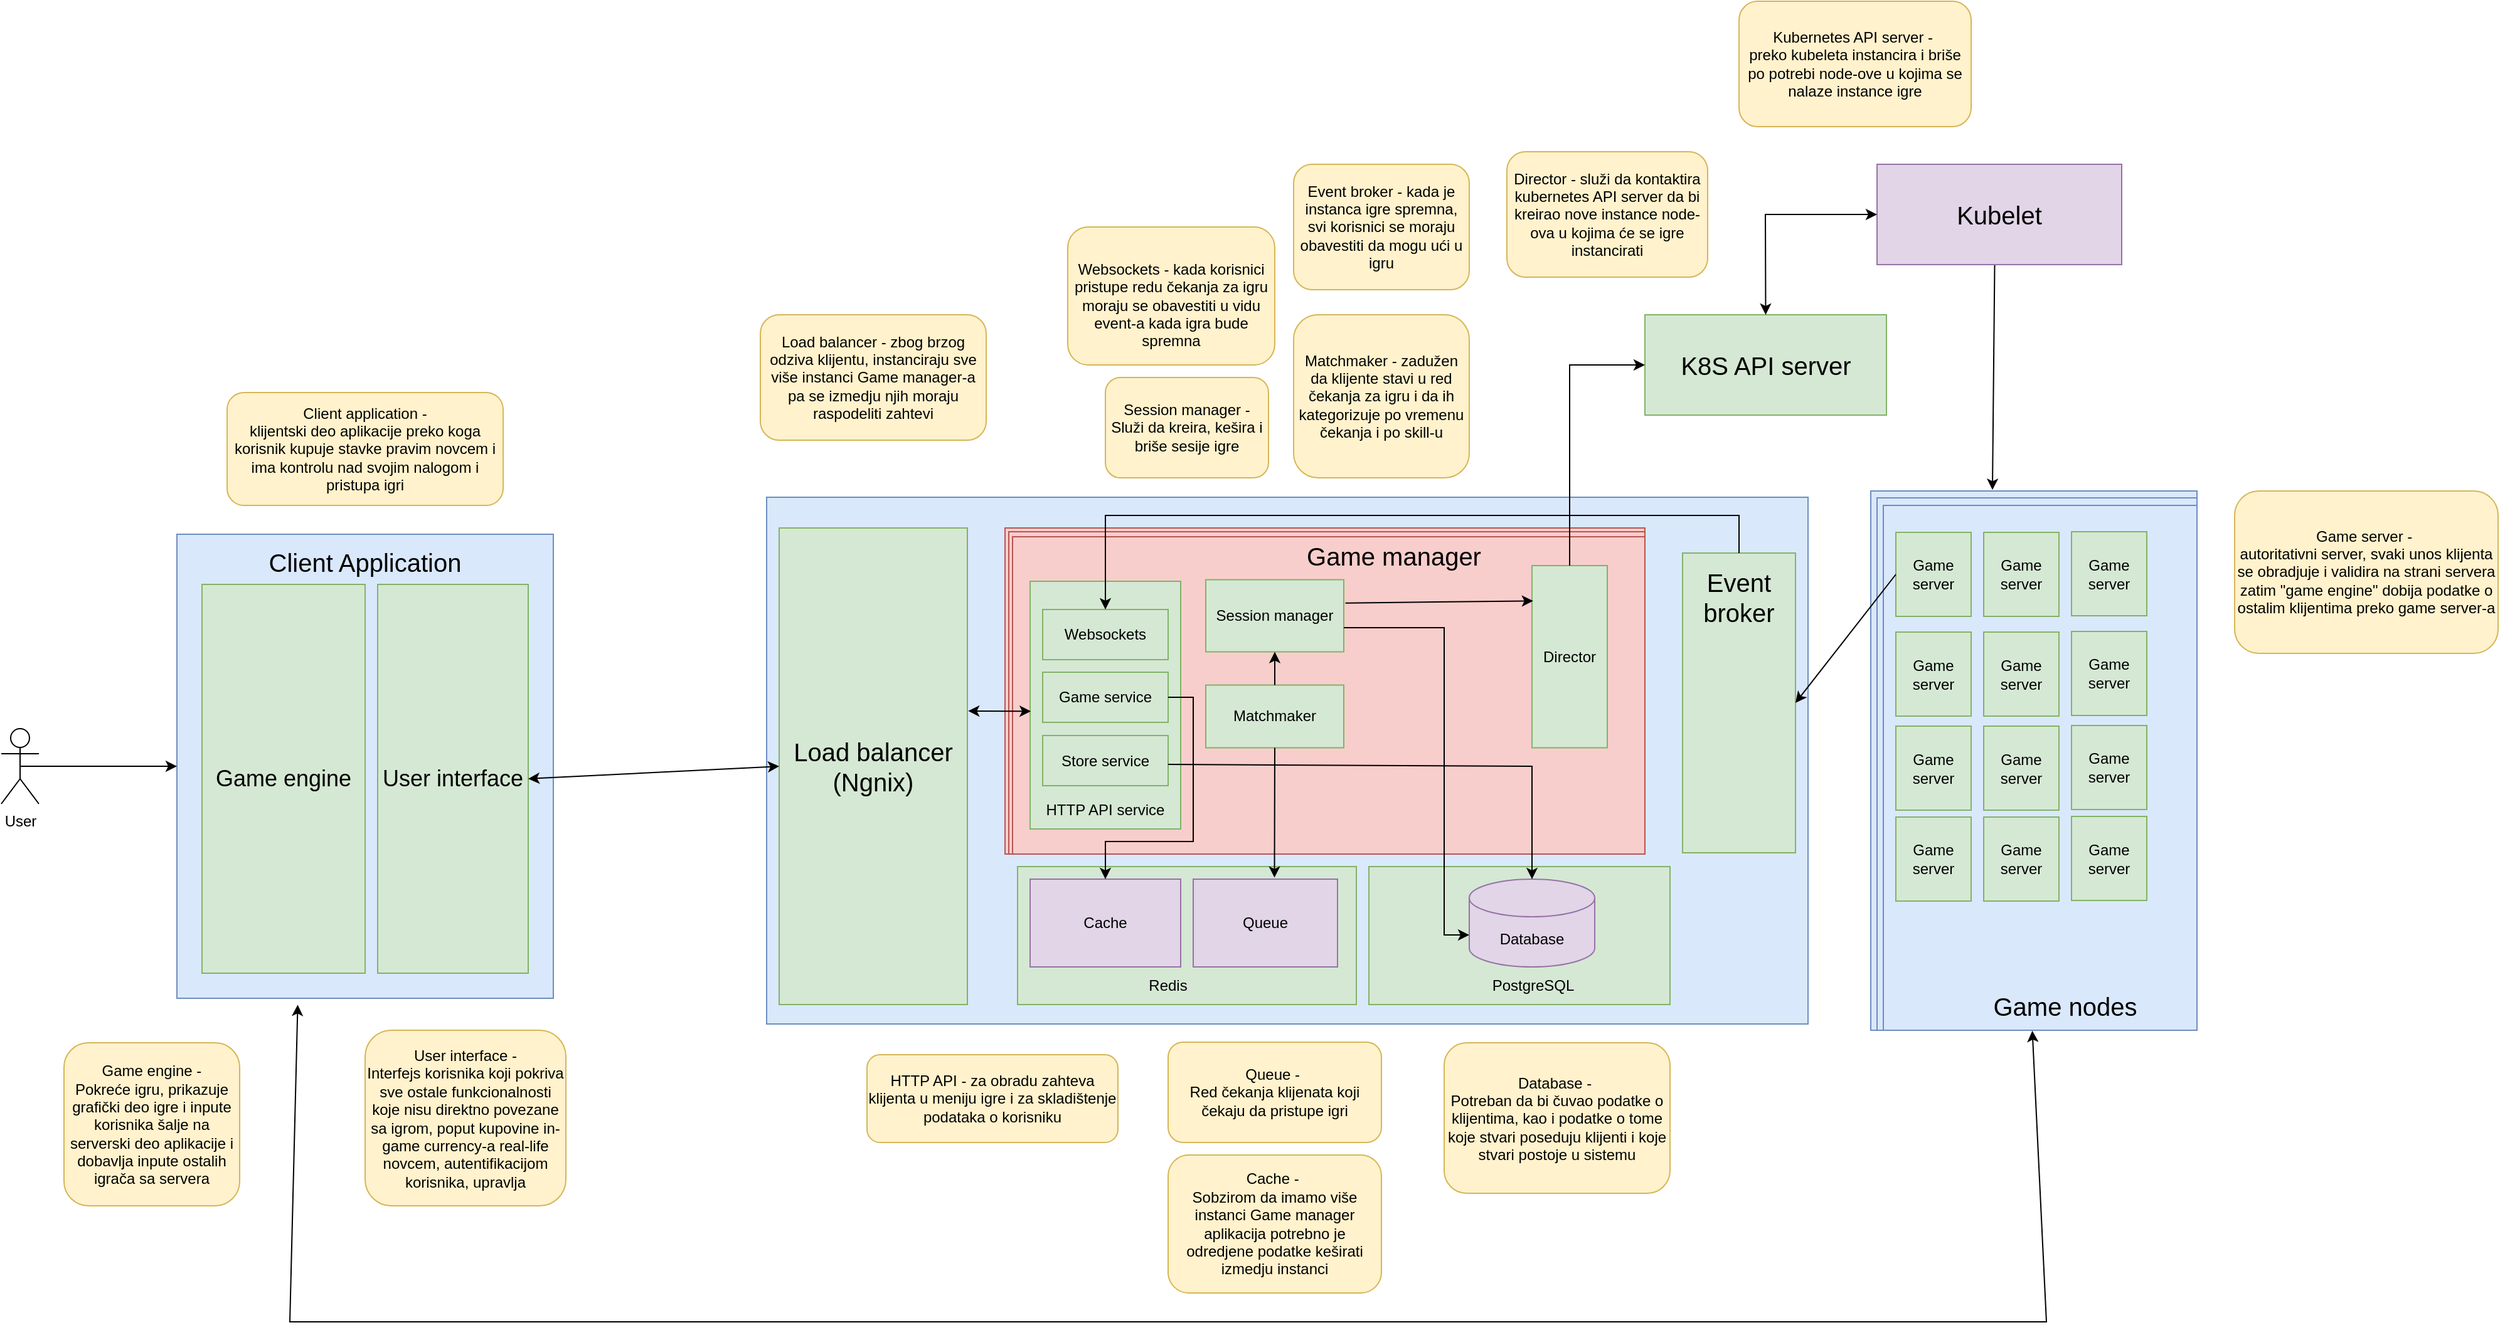 <mxfile version="20.7.4" type="device"><diagram name="Page-1" id="heGdKnZNaVq7fBhHHGBP"><mxGraphModel dx="2922" dy="2408" grid="1" gridSize="10" guides="1" tooltips="1" connect="1" arrows="1" fold="1" page="1" pageScale="1" pageWidth="850" pageHeight="1100" math="0" shadow="0"><root><mxCell id="0"/><mxCell id="1" parent="0"/><mxCell id="wHzf53XByB89m6P2EL0K-8" value="" style="rounded=0;whiteSpace=wrap;html=1;fillColor=#dae8fc;strokeColor=#6c8ebf;" parent="1" vertex="1"><mxGeometry x="-10" y="275" width="300" height="370" as="geometry"/></mxCell><mxCell id="wHzf53XByB89m6P2EL0K-10" style="edgeStyle=orthogonalEdgeStyle;rounded=0;orthogonalLoop=1;jettySize=auto;html=1;exitX=0.5;exitY=0.5;exitDx=0;exitDy=0;exitPerimeter=0;entryX=0;entryY=0.5;entryDx=0;entryDy=0;" parent="1" source="wHzf53XByB89m6P2EL0K-9" target="wHzf53XByB89m6P2EL0K-8" edge="1"><mxGeometry relative="1" as="geometry"/></mxCell><mxCell id="wHzf53XByB89m6P2EL0K-9" value="User" style="shape=umlActor;verticalLabelPosition=bottom;verticalAlign=top;html=1;outlineConnect=0;" parent="1" vertex="1"><mxGeometry x="-150" y="430" width="30" height="60" as="geometry"/></mxCell><mxCell id="wHzf53XByB89m6P2EL0K-12" value="Game engine" style="rounded=0;whiteSpace=wrap;html=1;fontSize=18;fillColor=#d5e8d4;strokeColor=#82b366;" parent="1" vertex="1"><mxGeometry x="10" y="315" width="130" height="310" as="geometry"/></mxCell><mxCell id="wHzf53XByB89m6P2EL0K-13" value="User interface" style="rounded=0;whiteSpace=wrap;html=1;fontSize=18;fillColor=#d5e8d4;strokeColor=#82b366;" parent="1" vertex="1"><mxGeometry x="150" y="315" width="120" height="310" as="geometry"/></mxCell><mxCell id="wHzf53XByB89m6P2EL0K-14" value="Client Application" style="text;html=1;strokeColor=none;fillColor=none;align=center;verticalAlign=middle;whiteSpace=wrap;rounded=0;fontSize=20;" parent="1" vertex="1"><mxGeometry x="55" y="287" width="170" height="20" as="geometry"/></mxCell><mxCell id="wHzf53XByB89m6P2EL0K-15" style="edgeStyle=orthogonalEdgeStyle;rounded=0;orthogonalLoop=1;jettySize=auto;html=1;exitX=0.5;exitY=1;exitDx=0;exitDy=0;" parent="1" source="wHzf53XByB89m6P2EL0K-14" target="wHzf53XByB89m6P2EL0K-14" edge="1"><mxGeometry relative="1" as="geometry"/></mxCell><mxCell id="wHzf53XByB89m6P2EL0K-18" value="Client application -&lt;br style=&quot;border-color: var(--border-color);&quot;&gt;klijentski deo aplikacije preko koga korisnik kupuje stavke pravim novcem i ima kontrolu nad svojim nalogom i pristupa igri" style="rounded=1;whiteSpace=wrap;html=1;fillColor=#fff2cc;strokeColor=#d6b656;" parent="1" vertex="1"><mxGeometry x="30" y="162" width="220" height="90" as="geometry"/></mxCell><mxCell id="wHzf53XByB89m6P2EL0K-19" value="Game engine -&lt;br&gt;Pokreće igru, prikazuje grafički deo igre i inpute korisnika šalje na serverski deo aplikacije i dobavlja inpute ostalih igrača sa servera" style="rounded=1;whiteSpace=wrap;html=1;fillColor=#fff2cc;strokeColor=#d6b656;" parent="1" vertex="1"><mxGeometry x="-100" y="680.5" width="140" height="130" as="geometry"/></mxCell><mxCell id="wHzf53XByB89m6P2EL0K-21" value="User interface -&lt;br&gt;Interfejs korisnika koji pokriva sve ostale funkcionalnosti koje nisu direktno povezane sa igrom, poput kupovine in-game currency-a real-life novcem, autentifikacijom korisnika, upravlja" style="rounded=1;whiteSpace=wrap;html=1;fillColor=#fff2cc;strokeColor=#d6b656;" parent="1" vertex="1"><mxGeometry x="140" y="670.5" width="160" height="140" as="geometry"/></mxCell><mxCell id="wHzf53XByB89m6P2EL0K-24" value="" style="rounded=0;whiteSpace=wrap;html=1;fillColor=#dae8fc;strokeColor=#6c8ebf;" parent="1" vertex="1"><mxGeometry x="460" y="245.5" width="830" height="420" as="geometry"/></mxCell><mxCell id="wHzf53XByB89m6P2EL0K-27" value="" style="rounded=0;whiteSpace=wrap;html=1;fillColor=#f8cecc;strokeColor=#b85450;" parent="1" vertex="1"><mxGeometry x="650" y="270" width="510" height="260" as="geometry"/></mxCell><mxCell id="wHzf53XByB89m6P2EL0K-28" value="" style="rounded=0;whiteSpace=wrap;html=1;fillColor=#f8cecc;strokeColor=#b85450;" parent="1" vertex="1"><mxGeometry x="653" y="273" width="507" height="257" as="geometry"/></mxCell><mxCell id="wHzf53XByB89m6P2EL0K-29" value="" style="rounded=0;whiteSpace=wrap;html=1;fillColor=#f8cecc;strokeColor=#b85450;" parent="1" vertex="1"><mxGeometry x="656" y="277" width="504" height="253" as="geometry"/></mxCell><mxCell id="wHzf53XByB89m6P2EL0K-30" value="" style="rounded=0;whiteSpace=wrap;html=1;fillColor=#d5e8d4;strokeColor=#82b366;" parent="1" vertex="1"><mxGeometry x="670" y="312.5" width="120" height="197.5" as="geometry"/></mxCell><mxCell id="wHzf53XByB89m6P2EL0K-31" value="" style="rounded=0;whiteSpace=wrap;html=1;fillColor=#d5e8d4;strokeColor=#82b366;" parent="1" vertex="1"><mxGeometry x="660" y="540" width="270" height="110" as="geometry"/></mxCell><mxCell id="wHzf53XByB89m6P2EL0K-32" value="" style="rounded=0;whiteSpace=wrap;html=1;fillColor=#d5e8d4;strokeColor=#82b366;" parent="1" vertex="1"><mxGeometry x="940" y="540" width="240" height="110" as="geometry"/></mxCell><mxCell id="wHzf53XByB89m6P2EL0K-26" value="Database" style="shape=cylinder3;whiteSpace=wrap;html=1;boundedLbl=1;backgroundOutline=1;size=15;fillColor=#e1d5e7;strokeColor=#9673a6;" parent="1" vertex="1"><mxGeometry x="1020" y="550" width="100" height="70" as="geometry"/></mxCell><mxCell id="wHzf53XByB89m6P2EL0K-33" value="Cache" style="rounded=0;whiteSpace=wrap;html=1;fillColor=#e1d5e7;strokeColor=#9673a6;" parent="1" vertex="1"><mxGeometry x="670" y="550" width="120" height="70" as="geometry"/></mxCell><mxCell id="wHzf53XByB89m6P2EL0K-34" value="Queue" style="rounded=0;whiteSpace=wrap;html=1;fillColor=#e1d5e7;strokeColor=#9673a6;" parent="1" vertex="1"><mxGeometry x="800" y="550" width="115" height="70" as="geometry"/></mxCell><mxCell id="wHzf53XByB89m6P2EL0K-35" value="" style="rounded=0;whiteSpace=wrap;html=1;fillColor=#dae8fc;strokeColor=#6c8ebf;" parent="1" vertex="1"><mxGeometry x="1340" y="240.5" width="260" height="430" as="geometry"/></mxCell><mxCell id="wHzf53XByB89m6P2EL0K-36" value="" style="rounded=0;whiteSpace=wrap;html=1;fillColor=#dae8fc;strokeColor=#6c8ebf;" parent="1" vertex="1"><mxGeometry x="1345" y="246" width="255" height="424.5" as="geometry"/></mxCell><mxCell id="wHzf53XByB89m6P2EL0K-37" value="" style="rounded=0;whiteSpace=wrap;html=1;fillColor=#dae8fc;strokeColor=#6c8ebf;" parent="1" vertex="1"><mxGeometry x="1350" y="252" width="250" height="418.5" as="geometry"/></mxCell><mxCell id="wHzf53XByB89m6P2EL0K-38" value="Websockets" style="rounded=0;whiteSpace=wrap;html=1;fillColor=#d5e8d4;strokeColor=#82b366;" parent="1" vertex="1"><mxGeometry x="680" y="335" width="100" height="40" as="geometry"/></mxCell><mxCell id="wHzf53XByB89m6P2EL0K-39" value="HTTP API service" style="text;html=1;strokeColor=none;fillColor=none;align=center;verticalAlign=middle;whiteSpace=wrap;rounded=0;" parent="1" vertex="1"><mxGeometry x="680" y="480" width="100" height="30" as="geometry"/></mxCell><mxCell id="wHzf53XByB89m6P2EL0K-40" value="Game service" style="rounded=0;whiteSpace=wrap;html=1;fillColor=#d5e8d4;strokeColor=#82b366;" parent="1" vertex="1"><mxGeometry x="680" y="385" width="100" height="40" as="geometry"/></mxCell><mxCell id="wHzf53XByB89m6P2EL0K-41" value="Store service" style="rounded=0;whiteSpace=wrap;html=1;fillColor=#d5e8d4;strokeColor=#82b366;" parent="1" vertex="1"><mxGeometry x="680" y="435.5" width="100" height="40" as="geometry"/></mxCell><mxCell id="wHzf53XByB89m6P2EL0K-42" value="Session manager" style="rounded=0;whiteSpace=wrap;html=1;fillColor=#d5e8d4;strokeColor=#82b366;" parent="1" vertex="1"><mxGeometry x="810" y="311.25" width="110" height="57.5" as="geometry"/></mxCell><mxCell id="wHzf53XByB89m6P2EL0K-43" value="Matchmaker" style="rounded=0;whiteSpace=wrap;html=1;fillColor=#d5e8d4;strokeColor=#82b366;" parent="1" vertex="1"><mxGeometry x="810" y="395.25" width="110" height="50" as="geometry"/></mxCell><mxCell id="wHzf53XByB89m6P2EL0K-44" value="Director" style="rounded=0;whiteSpace=wrap;html=1;fillColor=#d5e8d4;strokeColor=#82b366;" parent="1" vertex="1"><mxGeometry x="1070" y="300" width="60" height="145.25" as="geometry"/></mxCell><mxCell id="wHzf53XByB89m6P2EL0K-45" value="&lt;font style=&quot;font-size: 20px;&quot;&gt;Load balancer&lt;br&gt;(Ngnix)&lt;/font&gt;" style="rounded=0;whiteSpace=wrap;html=1;fillColor=#d5e8d4;strokeColor=#82b366;" parent="1" vertex="1"><mxGeometry x="470" y="270" width="150" height="380" as="geometry"/></mxCell><mxCell id="wHzf53XByB89m6P2EL0K-46" value="Redis" style="text;html=1;strokeColor=none;fillColor=none;align=center;verticalAlign=middle;whiteSpace=wrap;rounded=0;" parent="1" vertex="1"><mxGeometry x="715" y="620" width="130" height="30" as="geometry"/></mxCell><mxCell id="wHzf53XByB89m6P2EL0K-47" value="PostgreSQL" style="text;html=1;strokeColor=none;fillColor=none;align=center;verticalAlign=middle;whiteSpace=wrap;rounded=0;" parent="1" vertex="1"><mxGeometry x="1041.25" y="620" width="60" height="30" as="geometry"/></mxCell><mxCell id="wHzf53XByB89m6P2EL0K-48" value="Game server" style="rounded=0;whiteSpace=wrap;html=1;fillColor=#d5e8d4;strokeColor=#82b366;" parent="1" vertex="1"><mxGeometry x="1360" y="273.5" width="60" height="67" as="geometry"/></mxCell><mxCell id="wHzf53XByB89m6P2EL0K-60" value="" style="rounded=0;whiteSpace=wrap;html=1;fillColor=#d5e8d4;strokeColor=#82b366;" parent="1" vertex="1"><mxGeometry x="1190" y="290" width="90" height="239" as="geometry"/></mxCell><mxCell id="wHzf53XByB89m6P2EL0K-61" value="&lt;font style=&quot;font-size: 20px;&quot;&gt;Event broker&lt;/font&gt;" style="text;html=1;strokeColor=none;fillColor=none;align=center;verticalAlign=middle;whiteSpace=wrap;rounded=0;" parent="1" vertex="1"><mxGeometry x="1190" y="310" width="90" height="30" as="geometry"/></mxCell><mxCell id="wHzf53XByB89m6P2EL0K-62" value="" style="endArrow=classic;startArrow=classic;html=1;rounded=0;entryX=0;entryY=0.5;entryDx=0;entryDy=0;exitX=1;exitY=0.5;exitDx=0;exitDy=0;" parent="1" source="wHzf53XByB89m6P2EL0K-13" target="wHzf53XByB89m6P2EL0K-45" edge="1"><mxGeometry width="50" height="50" relative="1" as="geometry"><mxPoint x="220" y="560" as="sourcePoint"/><mxPoint x="270" y="510" as="targetPoint"/></mxGeometry></mxCell><mxCell id="wHzf53XByB89m6P2EL0K-63" value="Game server" style="rounded=0;whiteSpace=wrap;html=1;fillColor=#d5e8d4;strokeColor=#82b366;" parent="1" vertex="1"><mxGeometry x="1430" y="273.5" width="60" height="67" as="geometry"/></mxCell><mxCell id="wHzf53XByB89m6P2EL0K-64" value="Game server" style="rounded=0;whiteSpace=wrap;html=1;fillColor=#d5e8d4;strokeColor=#82b366;" parent="1" vertex="1"><mxGeometry x="1500" y="273" width="60" height="67" as="geometry"/></mxCell><mxCell id="wHzf53XByB89m6P2EL0K-65" value="Game server" style="rounded=0;whiteSpace=wrap;html=1;fillColor=#d5e8d4;strokeColor=#82b366;" parent="1" vertex="1"><mxGeometry x="1360" y="353" width="60" height="67" as="geometry"/></mxCell><mxCell id="wHzf53XByB89m6P2EL0K-66" value="Game server" style="rounded=0;whiteSpace=wrap;html=1;fillColor=#d5e8d4;strokeColor=#82b366;" parent="1" vertex="1"><mxGeometry x="1430" y="353" width="60" height="67" as="geometry"/></mxCell><mxCell id="wHzf53XByB89m6P2EL0K-67" value="Game server" style="rounded=0;whiteSpace=wrap;html=1;fillColor=#d5e8d4;strokeColor=#82b366;" parent="1" vertex="1"><mxGeometry x="1500" y="352.5" width="60" height="67" as="geometry"/></mxCell><mxCell id="wHzf53XByB89m6P2EL0K-68" value="Game server" style="rounded=0;whiteSpace=wrap;html=1;fillColor=#d5e8d4;strokeColor=#82b366;" parent="1" vertex="1"><mxGeometry x="1360" y="428" width="60" height="67" as="geometry"/></mxCell><mxCell id="wHzf53XByB89m6P2EL0K-69" value="Game server" style="rounded=0;whiteSpace=wrap;html=1;fillColor=#d5e8d4;strokeColor=#82b366;" parent="1" vertex="1"><mxGeometry x="1430" y="428" width="60" height="67" as="geometry"/></mxCell><mxCell id="wHzf53XByB89m6P2EL0K-70" value="Game server" style="rounded=0;whiteSpace=wrap;html=1;fillColor=#d5e8d4;strokeColor=#82b366;" parent="1" vertex="1"><mxGeometry x="1500" y="427.5" width="60" height="67" as="geometry"/></mxCell><mxCell id="wHzf53XByB89m6P2EL0K-71" value="Game server" style="rounded=0;whiteSpace=wrap;html=1;fillColor=#d5e8d4;strokeColor=#82b366;" parent="1" vertex="1"><mxGeometry x="1360" y="500.5" width="60" height="67" as="geometry"/></mxCell><mxCell id="wHzf53XByB89m6P2EL0K-72" value="Game server" style="rounded=0;whiteSpace=wrap;html=1;fillColor=#d5e8d4;strokeColor=#82b366;" parent="1" vertex="1"><mxGeometry x="1430" y="500.5" width="60" height="67" as="geometry"/></mxCell><mxCell id="wHzf53XByB89m6P2EL0K-73" value="Game server" style="rounded=0;whiteSpace=wrap;html=1;fillColor=#d5e8d4;strokeColor=#82b366;" parent="1" vertex="1"><mxGeometry x="1500" y="500" width="60" height="67" as="geometry"/></mxCell><mxCell id="wHzf53XByB89m6P2EL0K-74" value="&lt;font style=&quot;font-size: 20px;&quot;&gt;Game nodes&lt;/font&gt;" style="text;html=1;strokeColor=none;fillColor=none;align=center;verticalAlign=middle;whiteSpace=wrap;rounded=0;" parent="1" vertex="1"><mxGeometry x="1430" y="635.5" width="130" height="30" as="geometry"/></mxCell><mxCell id="wHzf53XByB89m6P2EL0K-75" value="&lt;font style=&quot;font-size: 20px;&quot;&gt;K8S API server&lt;/font&gt;" style="rounded=0;whiteSpace=wrap;html=1;fillColor=#d5e8d4;strokeColor=#82b366;" parent="1" vertex="1"><mxGeometry x="1160" y="100" width="192.5" height="80" as="geometry"/></mxCell><mxCell id="wHzf53XByB89m6P2EL0K-76" value="&lt;font style=&quot;font-size: 20px;&quot;&gt;Kubelet&lt;/font&gt;" style="rounded=0;whiteSpace=wrap;html=1;fillColor=#e1d5e7;strokeColor=#9673a6;" parent="1" vertex="1"><mxGeometry x="1345" y="-20" width="195" height="80" as="geometry"/></mxCell><mxCell id="wHzf53XByB89m6P2EL0K-77" value="" style="endArrow=classic;startArrow=classic;html=1;rounded=0;entryX=0;entryY=0.5;entryDx=0;entryDy=0;exitX=0.5;exitY=0;exitDx=0;exitDy=0;" parent="1" source="wHzf53XByB89m6P2EL0K-75" target="wHzf53XByB89m6P2EL0K-76" edge="1"><mxGeometry width="50" height="50" relative="1" as="geometry"><mxPoint x="1180" y="220" as="sourcePoint"/><mxPoint x="1230" y="170" as="targetPoint"/><Array as="points"><mxPoint x="1256" y="20"/></Array></mxGeometry></mxCell><mxCell id="wHzf53XByB89m6P2EL0K-78" value="" style="endArrow=classic;html=1;rounded=0;exitX=0.5;exitY=1;exitDx=0;exitDy=0;entryX=0.373;entryY=-0.002;entryDx=0;entryDy=0;entryPerimeter=0;" parent="1" target="wHzf53XByB89m6P2EL0K-35" edge="1"><mxGeometry width="50" height="50" relative="1" as="geometry"><mxPoint x="1438.75" y="60.5" as="sourcePoint"/><mxPoint x="1446.25" y="240.5" as="targetPoint"/></mxGeometry></mxCell><mxCell id="wHzf53XByB89m6P2EL0K-79" value="" style="endArrow=classic;html=1;rounded=0;entryX=1;entryY=0.5;entryDx=0;entryDy=0;exitX=0;exitY=0.5;exitDx=0;exitDy=0;" parent="1" source="wHzf53XByB89m6P2EL0K-48" target="wHzf53XByB89m6P2EL0K-60" edge="1"><mxGeometry width="50" height="50" relative="1" as="geometry"><mxPoint x="1220" y="440" as="sourcePoint"/><mxPoint x="1270" y="390" as="targetPoint"/></mxGeometry></mxCell><mxCell id="wHzf53XByB89m6P2EL0K-80" value="" style="endArrow=classic;html=1;rounded=0;exitX=0.5;exitY=0;exitDx=0;exitDy=0;entryX=0;entryY=0.5;entryDx=0;entryDy=0;" parent="1" source="wHzf53XByB89m6P2EL0K-44" target="wHzf53XByB89m6P2EL0K-75" edge="1"><mxGeometry width="50" height="50" relative="1" as="geometry"><mxPoint x="1180" y="430" as="sourcePoint"/><mxPoint x="1100" y="130" as="targetPoint"/><Array as="points"><mxPoint x="1100" y="140"/></Array></mxGeometry></mxCell><mxCell id="wHzf53XByB89m6P2EL0K-81" value="" style="endArrow=classic;startArrow=classic;html=1;rounded=0;exitX=0.475;exitY=1.001;exitDx=0;exitDy=0;entryX=0.321;entryY=1.014;entryDx=0;entryDy=0;exitPerimeter=0;entryPerimeter=0;" parent="1" source="wHzf53XByB89m6P2EL0K-37" target="wHzf53XByB89m6P2EL0K-8" edge="1"><mxGeometry width="50" height="50" relative="1" as="geometry"><mxPoint x="1485" y="623.5" as="sourcePoint"/><mxPoint x="85" y="578" as="targetPoint"/><Array as="points"><mxPoint x="1480" y="903"/><mxPoint x="790" y="903"/><mxPoint x="80" y="903"/></Array></mxGeometry></mxCell><mxCell id="wHzf53XByB89m6P2EL0K-82" value="" style="endArrow=classic;html=1;rounded=0;exitX=1;exitY=0.5;exitDx=0;exitDy=0;" parent="1" edge="1"><mxGeometry width="50" height="50" relative="1" as="geometry"><mxPoint x="920" y="349.5" as="sourcePoint"/><mxPoint x="1020" y="594.5" as="targetPoint"/><Array as="points"><mxPoint x="960" y="349.5"/><mxPoint x="1000" y="349.5"/><mxPoint x="1000" y="499.5"/><mxPoint x="1000" y="594.5"/></Array></mxGeometry></mxCell><mxCell id="wHzf53XByB89m6P2EL0K-83" value="" style="endArrow=classic;html=1;rounded=0;exitX=0.5;exitY=1;exitDx=0;exitDy=0;entryX=0.563;entryY=-0.017;entryDx=0;entryDy=0;entryPerimeter=0;" parent="1" source="wHzf53XByB89m6P2EL0K-43" target="wHzf53XByB89m6P2EL0K-34" edge="1"><mxGeometry width="50" height="50" relative="1" as="geometry"><mxPoint x="1010" y="610" as="sourcePoint"/><mxPoint x="1060" y="560" as="targetPoint"/></mxGeometry></mxCell><mxCell id="wHzf53XByB89m6P2EL0K-86" value="" style="endArrow=classic;html=1;rounded=0;exitX=1.012;exitY=0.323;exitDx=0;exitDy=0;exitPerimeter=0;entryX=0.015;entryY=0.194;entryDx=0;entryDy=0;entryPerimeter=0;" parent="1" source="wHzf53XByB89m6P2EL0K-42" target="wHzf53XByB89m6P2EL0K-44" edge="1"><mxGeometry width="50" height="50" relative="1" as="geometry"><mxPoint x="990" y="460" as="sourcePoint"/><mxPoint x="1040" y="410" as="targetPoint"/></mxGeometry></mxCell><mxCell id="wHzf53XByB89m6P2EL0K-87" value="" style="endArrow=classic;html=1;rounded=0;exitX=0.999;exitY=0.575;exitDx=0;exitDy=0;exitPerimeter=0;" parent="1" source="wHzf53XByB89m6P2EL0K-41" target="wHzf53XByB89m6P2EL0K-26" edge="1"><mxGeometry width="50" height="50" relative="1" as="geometry"><mxPoint x="790" y="460" as="sourcePoint"/><mxPoint x="840" y="410" as="targetPoint"/><Array as="points"><mxPoint x="1070" y="460"/></Array></mxGeometry></mxCell><mxCell id="wHzf53XByB89m6P2EL0K-88" value="" style="endArrow=classic;startArrow=classic;html=1;rounded=0;exitX=1.004;exitY=0.384;exitDx=0;exitDy=0;exitPerimeter=0;entryX=0.005;entryY=0.525;entryDx=0;entryDy=0;entryPerimeter=0;" parent="1" source="wHzf53XByB89m6P2EL0K-45" target="wHzf53XByB89m6P2EL0K-30" edge="1"><mxGeometry width="50" height="50" relative="1" as="geometry"><mxPoint x="650" y="380" as="sourcePoint"/><mxPoint x="700" y="330" as="targetPoint"/></mxGeometry></mxCell><mxCell id="wHzf53XByB89m6P2EL0K-89" value="" style="endArrow=classic;html=1;rounded=0;exitX=0.5;exitY=0;exitDx=0;exitDy=0;entryX=0.5;entryY=0;entryDx=0;entryDy=0;" parent="1" source="wHzf53XByB89m6P2EL0K-60" target="wHzf53XByB89m6P2EL0K-38" edge="1"><mxGeometry width="50" height="50" relative="1" as="geometry"><mxPoint x="970" y="370" as="sourcePoint"/><mxPoint x="1020" y="320" as="targetPoint"/><Array as="points"><mxPoint x="1235" y="260"/><mxPoint x="730" y="260"/></Array></mxGeometry></mxCell><mxCell id="wHzf53XByB89m6P2EL0K-91" value="" style="endArrow=classic;html=1;rounded=0;entryX=0.5;entryY=1;entryDx=0;entryDy=0;exitX=0.5;exitY=0;exitDx=0;exitDy=0;" parent="1" source="wHzf53XByB89m6P2EL0K-43" target="wHzf53XByB89m6P2EL0K-42" edge="1"><mxGeometry width="50" height="50" relative="1" as="geometry"><mxPoint x="920" y="440" as="sourcePoint"/><mxPoint x="970" y="390" as="targetPoint"/></mxGeometry></mxCell><mxCell id="wHzf53XByB89m6P2EL0K-93" value="&lt;span style=&quot;background-color: rgb(255, 242, 204);&quot;&gt;&lt;span style=&quot;border-color: var(--border-color); color: rgb(0, 0, 0); font-family: Helvetica; font-size: 12px; font-style: normal; font-variant-ligatures: normal; font-variant-caps: normal; font-weight: 400; letter-spacing: normal; orphans: 2; text-align: center; text-indent: 0px; text-transform: none; widows: 2; word-spacing: 0px; -webkit-text-stroke-width: 0px; text-decoration-thickness: initial; text-decoration-style: initial; text-decoration-color: initial; float: none; display: inline !important;&quot;&gt;Session manager -&lt;/span&gt;&lt;br style=&quot;border-color: var(--border-color); color: rgb(0, 0, 0); font-family: Helvetica; font-size: 12px; font-style: normal; font-variant-ligatures: normal; font-variant-caps: normal; font-weight: 400; letter-spacing: normal; orphans: 2; text-align: center; text-indent: 0px; text-transform: none; widows: 2; word-spacing: 0px; -webkit-text-stroke-width: 0px; text-decoration-thickness: initial; text-decoration-style: initial; text-decoration-color: initial;&quot;&gt;&lt;span style=&quot;border-color: var(--border-color); color: rgb(0, 0, 0); font-family: Helvetica; font-size: 12px; font-style: normal; font-variant-ligatures: normal; font-variant-caps: normal; font-weight: 400; letter-spacing: normal; orphans: 2; text-align: center; text-indent: 0px; text-transform: none; widows: 2; word-spacing: 0px; -webkit-text-stroke-width: 0px; text-decoration-thickness: initial; text-decoration-style: initial; text-decoration-color: initial; float: none; display: inline !important;&quot;&gt;Služi da kreira, kešira i briše sesije igre&lt;/span&gt;&lt;/span&gt;" style="rounded=1;whiteSpace=wrap;html=1;fillColor=#fff2cc;strokeColor=#d6b656;" parent="1" vertex="1"><mxGeometry x="730" y="150" width="130" height="80" as="geometry"/></mxCell><mxCell id="wHzf53XByB89m6P2EL0K-95" value="Load balancer - zbog brzog odziva klijentu, instanciraju sve više instanci Game manager-a pa se izmedju njih moraju raspodeliti zahtevi" style="rounded=1;whiteSpace=wrap;html=1;fillColor=#fff2cc;strokeColor=#d6b656;" parent="1" vertex="1"><mxGeometry x="455" y="100" width="180" height="100" as="geometry"/></mxCell><mxCell id="wHzf53XByB89m6P2EL0K-97" value="&lt;font style=&quot;font-size: 20px;&quot;&gt;Game manager&lt;/font&gt;" style="text;html=1;strokeColor=none;fillColor=none;align=center;verticalAlign=middle;whiteSpace=wrap;rounded=0;" parent="1" vertex="1"><mxGeometry x="860" y="277" width="200" height="30" as="geometry"/></mxCell><mxCell id="wHzf53XByB89m6P2EL0K-98" value="Game server -&amp;nbsp;&lt;br&gt;autoritativni server, svaki unos klijenta se obradjuje i validira na strani servera zatim &quot;game engine&quot; dobija podatke o ostalim klijentima preko game server-a" style="rounded=1;whiteSpace=wrap;html=1;fillColor=#fff2cc;strokeColor=#d6b656;" parent="1" vertex="1"><mxGeometry x="1630" y="240.5" width="210" height="129.5" as="geometry"/></mxCell><mxCell id="wHzf53XByB89m6P2EL0K-100" value="HTTP API -&amp;nbsp;za obradu zahteva klijenta u meniju igre i za skladištenje podataka o korisniku" style="rounded=1;whiteSpace=wrap;html=1;fillColor=#fff2cc;strokeColor=#d6b656;" parent="1" vertex="1"><mxGeometry x="540" y="690" width="200" height="70" as="geometry"/></mxCell><mxCell id="wHzf53XByB89m6P2EL0K-101" value="Matchmaker - zadužen da klijente stavi u red čekanja za igru i da ih kategorizuje po vremenu čekanja i po skill-u" style="rounded=1;whiteSpace=wrap;html=1;fillColor=#fff2cc;strokeColor=#d6b656;" parent="1" vertex="1"><mxGeometry x="880" y="100" width="140" height="130" as="geometry"/></mxCell><mxCell id="wHzf53XByB89m6P2EL0K-102" value="Event broker - kada je instanca igre spremna, svi korisnici se moraju obavestiti da mogu ući u igru" style="rounded=1;whiteSpace=wrap;html=1;fillColor=#fff2cc;strokeColor=#d6b656;" parent="1" vertex="1"><mxGeometry x="880" y="-20" width="140" height="100" as="geometry"/></mxCell><mxCell id="wHzf53XByB89m6P2EL0K-103" value="Database -&amp;nbsp;&lt;br&gt;Potreban da bi čuvao podatke o klijentima, kao i podatke o tome koje stvari poseduju klijenti i koje stvari postoje u sistemu" style="rounded=1;whiteSpace=wrap;html=1;fillColor=#fff2cc;strokeColor=#d6b656;" parent="1" vertex="1"><mxGeometry x="1000" y="680.5" width="180" height="120" as="geometry"/></mxCell><mxCell id="wHzf53XByB89m6P2EL0K-104" value="Queue -&amp;nbsp;&lt;br&gt;Red čekanja klijenata koji čekaju da pristupe igri" style="rounded=1;whiteSpace=wrap;html=1;fillColor=#fff2cc;strokeColor=#d6b656;" parent="1" vertex="1"><mxGeometry x="780" y="680" width="170" height="80" as="geometry"/></mxCell><mxCell id="wHzf53XByB89m6P2EL0K-105" value="" style="endArrow=classic;html=1;rounded=0;exitX=1;exitY=0.5;exitDx=0;exitDy=0;entryX=0.5;entryY=0;entryDx=0;entryDy=0;" parent="1" source="wHzf53XByB89m6P2EL0K-40" target="wHzf53XByB89m6P2EL0K-33" edge="1"><mxGeometry width="50" height="50" relative="1" as="geometry"><mxPoint x="860" y="540" as="sourcePoint"/><mxPoint x="910" y="490" as="targetPoint"/><Array as="points"><mxPoint x="800" y="405"/><mxPoint x="800" y="520"/><mxPoint x="730" y="520"/></Array></mxGeometry></mxCell><mxCell id="wHzf53XByB89m6P2EL0K-106" value="Cache -&amp;nbsp;&lt;br&gt;Sobzirom da imamo više instanci Game manager aplikacija potrebno je odredjene podatke keširati izmedju instanci" style="rounded=1;whiteSpace=wrap;html=1;fillColor=#fff2cc;strokeColor=#d6b656;" parent="1" vertex="1"><mxGeometry x="780" y="770" width="170" height="110" as="geometry"/></mxCell><mxCell id="wHzf53XByB89m6P2EL0K-107" value="&lt;br&gt;Websockets - kada korisnici pristupe redu čekanja za igru moraju se obavestiti u vidu event-a kada igra bude spremna&lt;br&gt;" style="rounded=1;whiteSpace=wrap;html=1;fillColor=#fff2cc;strokeColor=#d6b656;" parent="1" vertex="1"><mxGeometry x="700" y="30" width="165" height="110" as="geometry"/></mxCell><mxCell id="wHzf53XByB89m6P2EL0K-108" value="Director - služi da kontaktira kubernetes API server da bi kreirao nove instance node-ova u kojima će se igre instancirati" style="rounded=1;whiteSpace=wrap;html=1;fillColor=#fff2cc;strokeColor=#d6b656;" parent="1" vertex="1"><mxGeometry x="1050" y="-30" width="160" height="100" as="geometry"/></mxCell><mxCell id="wHzf53XByB89m6P2EL0K-109" value="Kubernetes API server -&amp;nbsp;&lt;br&gt;preko kubeleta instancira i briše po potrebi node-ove u kojima se nalaze instance igre" style="rounded=1;whiteSpace=wrap;html=1;fillColor=#fff2cc;strokeColor=#d6b656;" parent="1" vertex="1"><mxGeometry x="1235" y="-150" width="185" height="100" as="geometry"/></mxCell></root></mxGraphModel></diagram></mxfile>